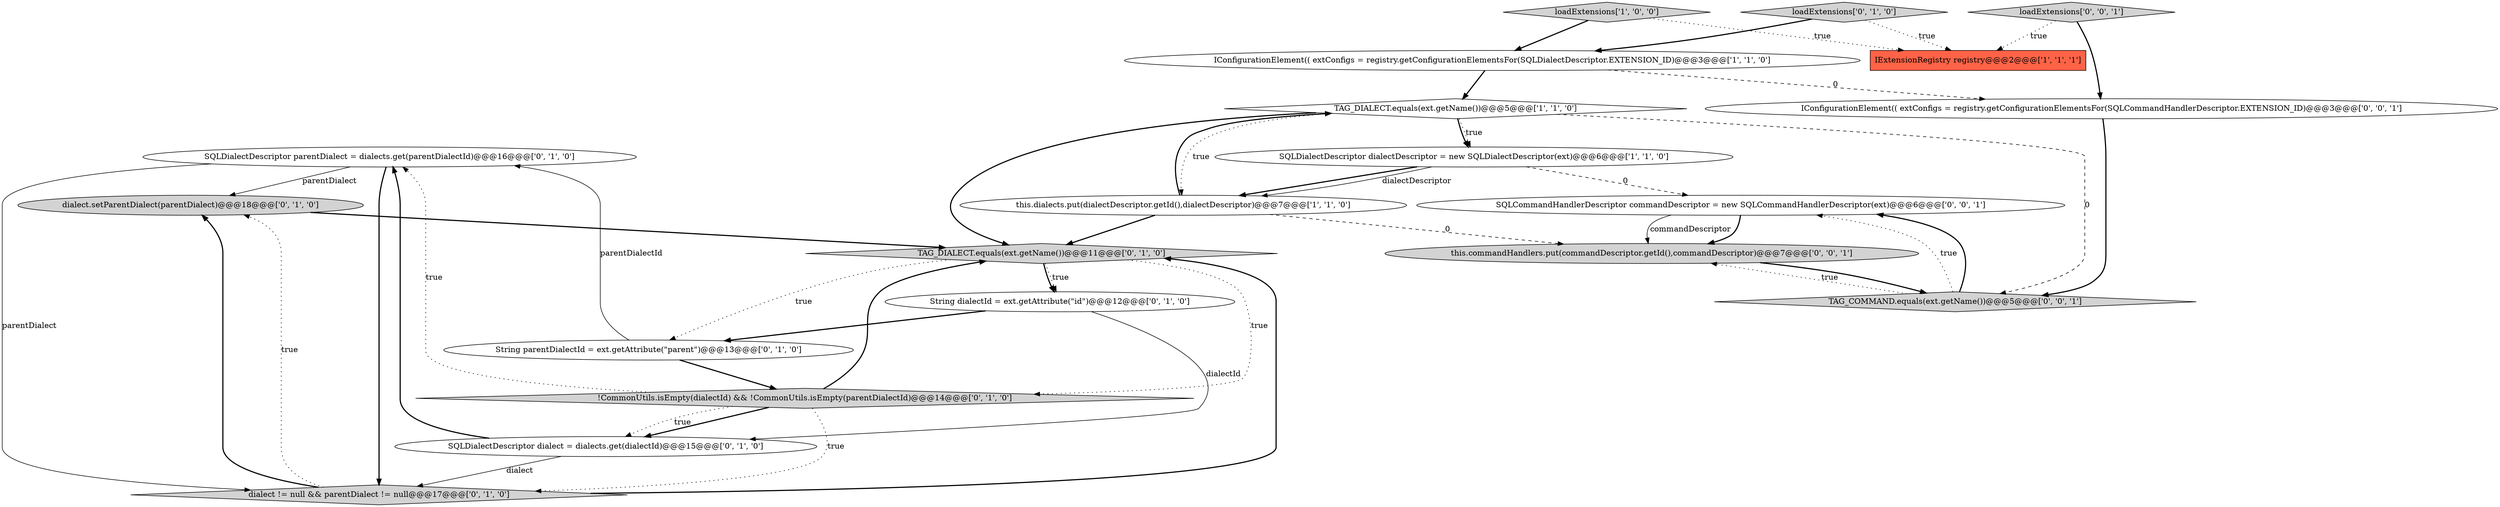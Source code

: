 digraph {
14 [style = filled, label = "SQLDialectDescriptor parentDialect = dialects.get(parentDialectId)@@@16@@@['0', '1', '0']", fillcolor = white, shape = ellipse image = "AAA1AAABBB2BBB"];
16 [style = filled, label = "SQLCommandHandlerDescriptor commandDescriptor = new SQLCommandHandlerDescriptor(ext)@@@6@@@['0', '0', '1']", fillcolor = white, shape = ellipse image = "AAA0AAABBB3BBB"];
17 [style = filled, label = "loadExtensions['0', '0', '1']", fillcolor = lightgray, shape = diamond image = "AAA0AAABBB3BBB"];
10 [style = filled, label = "SQLDialectDescriptor dialect = dialects.get(dialectId)@@@15@@@['0', '1', '0']", fillcolor = white, shape = ellipse image = "AAA1AAABBB2BBB"];
8 [style = filled, label = "String dialectId = ext.getAttribute(\"id\")@@@12@@@['0', '1', '0']", fillcolor = white, shape = ellipse image = "AAA1AAABBB2BBB"];
2 [style = filled, label = "SQLDialectDescriptor dialectDescriptor = new SQLDialectDescriptor(ext)@@@6@@@['1', '1', '0']", fillcolor = white, shape = ellipse image = "AAA0AAABBB1BBB"];
12 [style = filled, label = "String parentDialectId = ext.getAttribute(\"parent\")@@@13@@@['0', '1', '0']", fillcolor = white, shape = ellipse image = "AAA1AAABBB2BBB"];
15 [style = filled, label = "IConfigurationElement(( extConfigs = registry.getConfigurationElementsFor(SQLCommandHandlerDescriptor.EXTENSION_ID)@@@3@@@['0', '0', '1']", fillcolor = white, shape = ellipse image = "AAA0AAABBB3BBB"];
1 [style = filled, label = "IConfigurationElement(( extConfigs = registry.getConfigurationElementsFor(SQLDialectDescriptor.EXTENSION_ID)@@@3@@@['1', '1', '0']", fillcolor = white, shape = ellipse image = "AAA0AAABBB1BBB"];
19 [style = filled, label = "this.commandHandlers.put(commandDescriptor.getId(),commandDescriptor)@@@7@@@['0', '0', '1']", fillcolor = lightgray, shape = ellipse image = "AAA0AAABBB3BBB"];
0 [style = filled, label = "TAG_DIALECT.equals(ext.getName())@@@5@@@['1', '1', '0']", fillcolor = white, shape = diamond image = "AAA0AAABBB1BBB"];
6 [style = filled, label = "!CommonUtils.isEmpty(dialectId) && !CommonUtils.isEmpty(parentDialectId)@@@14@@@['0', '1', '0']", fillcolor = lightgray, shape = diamond image = "AAA1AAABBB2BBB"];
11 [style = filled, label = "loadExtensions['0', '1', '0']", fillcolor = lightgray, shape = diamond image = "AAA0AAABBB2BBB"];
13 [style = filled, label = "dialect.setParentDialect(parentDialect)@@@18@@@['0', '1', '0']", fillcolor = lightgray, shape = ellipse image = "AAA1AAABBB2BBB"];
9 [style = filled, label = "TAG_DIALECT.equals(ext.getName())@@@11@@@['0', '1', '0']", fillcolor = lightgray, shape = diamond image = "AAA1AAABBB2BBB"];
3 [style = filled, label = "loadExtensions['1', '0', '0']", fillcolor = lightgray, shape = diamond image = "AAA0AAABBB1BBB"];
5 [style = filled, label = "IExtensionRegistry registry@@@2@@@['1', '1', '1']", fillcolor = tomato, shape = box image = "AAA0AAABBB1BBB"];
7 [style = filled, label = "dialect != null && parentDialect != null@@@17@@@['0', '1', '0']", fillcolor = lightgray, shape = diamond image = "AAA1AAABBB2BBB"];
4 [style = filled, label = "this.dialects.put(dialectDescriptor.getId(),dialectDescriptor)@@@7@@@['1', '1', '0']", fillcolor = white, shape = ellipse image = "AAA0AAABBB1BBB"];
18 [style = filled, label = "TAG_COMMAND.equals(ext.getName())@@@5@@@['0', '0', '1']", fillcolor = lightgray, shape = diamond image = "AAA0AAABBB3BBB"];
0->2 [style = dotted, label="true"];
14->7 [style = bold, label=""];
9->8 [style = dotted, label="true"];
14->13 [style = solid, label="parentDialect"];
2->4 [style = bold, label=""];
8->12 [style = bold, label=""];
15->18 [style = bold, label=""];
6->7 [style = dotted, label="true"];
7->9 [style = bold, label=""];
16->19 [style = bold, label=""];
0->9 [style = bold, label=""];
7->13 [style = dotted, label="true"];
14->7 [style = solid, label="parentDialect"];
6->14 [style = dotted, label="true"];
11->1 [style = bold, label=""];
9->6 [style = dotted, label="true"];
3->1 [style = bold, label=""];
6->9 [style = bold, label=""];
6->10 [style = bold, label=""];
7->13 [style = bold, label=""];
18->16 [style = dotted, label="true"];
2->16 [style = dashed, label="0"];
6->10 [style = dotted, label="true"];
17->15 [style = bold, label=""];
2->4 [style = solid, label="dialectDescriptor"];
4->9 [style = bold, label=""];
10->7 [style = solid, label="dialect"];
18->16 [style = bold, label=""];
18->19 [style = dotted, label="true"];
1->15 [style = dashed, label="0"];
8->10 [style = solid, label="dialectId"];
13->9 [style = bold, label=""];
0->4 [style = dotted, label="true"];
0->2 [style = bold, label=""];
9->8 [style = bold, label=""];
9->12 [style = dotted, label="true"];
16->19 [style = solid, label="commandDescriptor"];
4->19 [style = dashed, label="0"];
17->5 [style = dotted, label="true"];
3->5 [style = dotted, label="true"];
19->18 [style = bold, label=""];
12->14 [style = solid, label="parentDialectId"];
0->18 [style = dashed, label="0"];
10->14 [style = bold, label=""];
4->0 [style = bold, label=""];
12->6 [style = bold, label=""];
11->5 [style = dotted, label="true"];
1->0 [style = bold, label=""];
}
